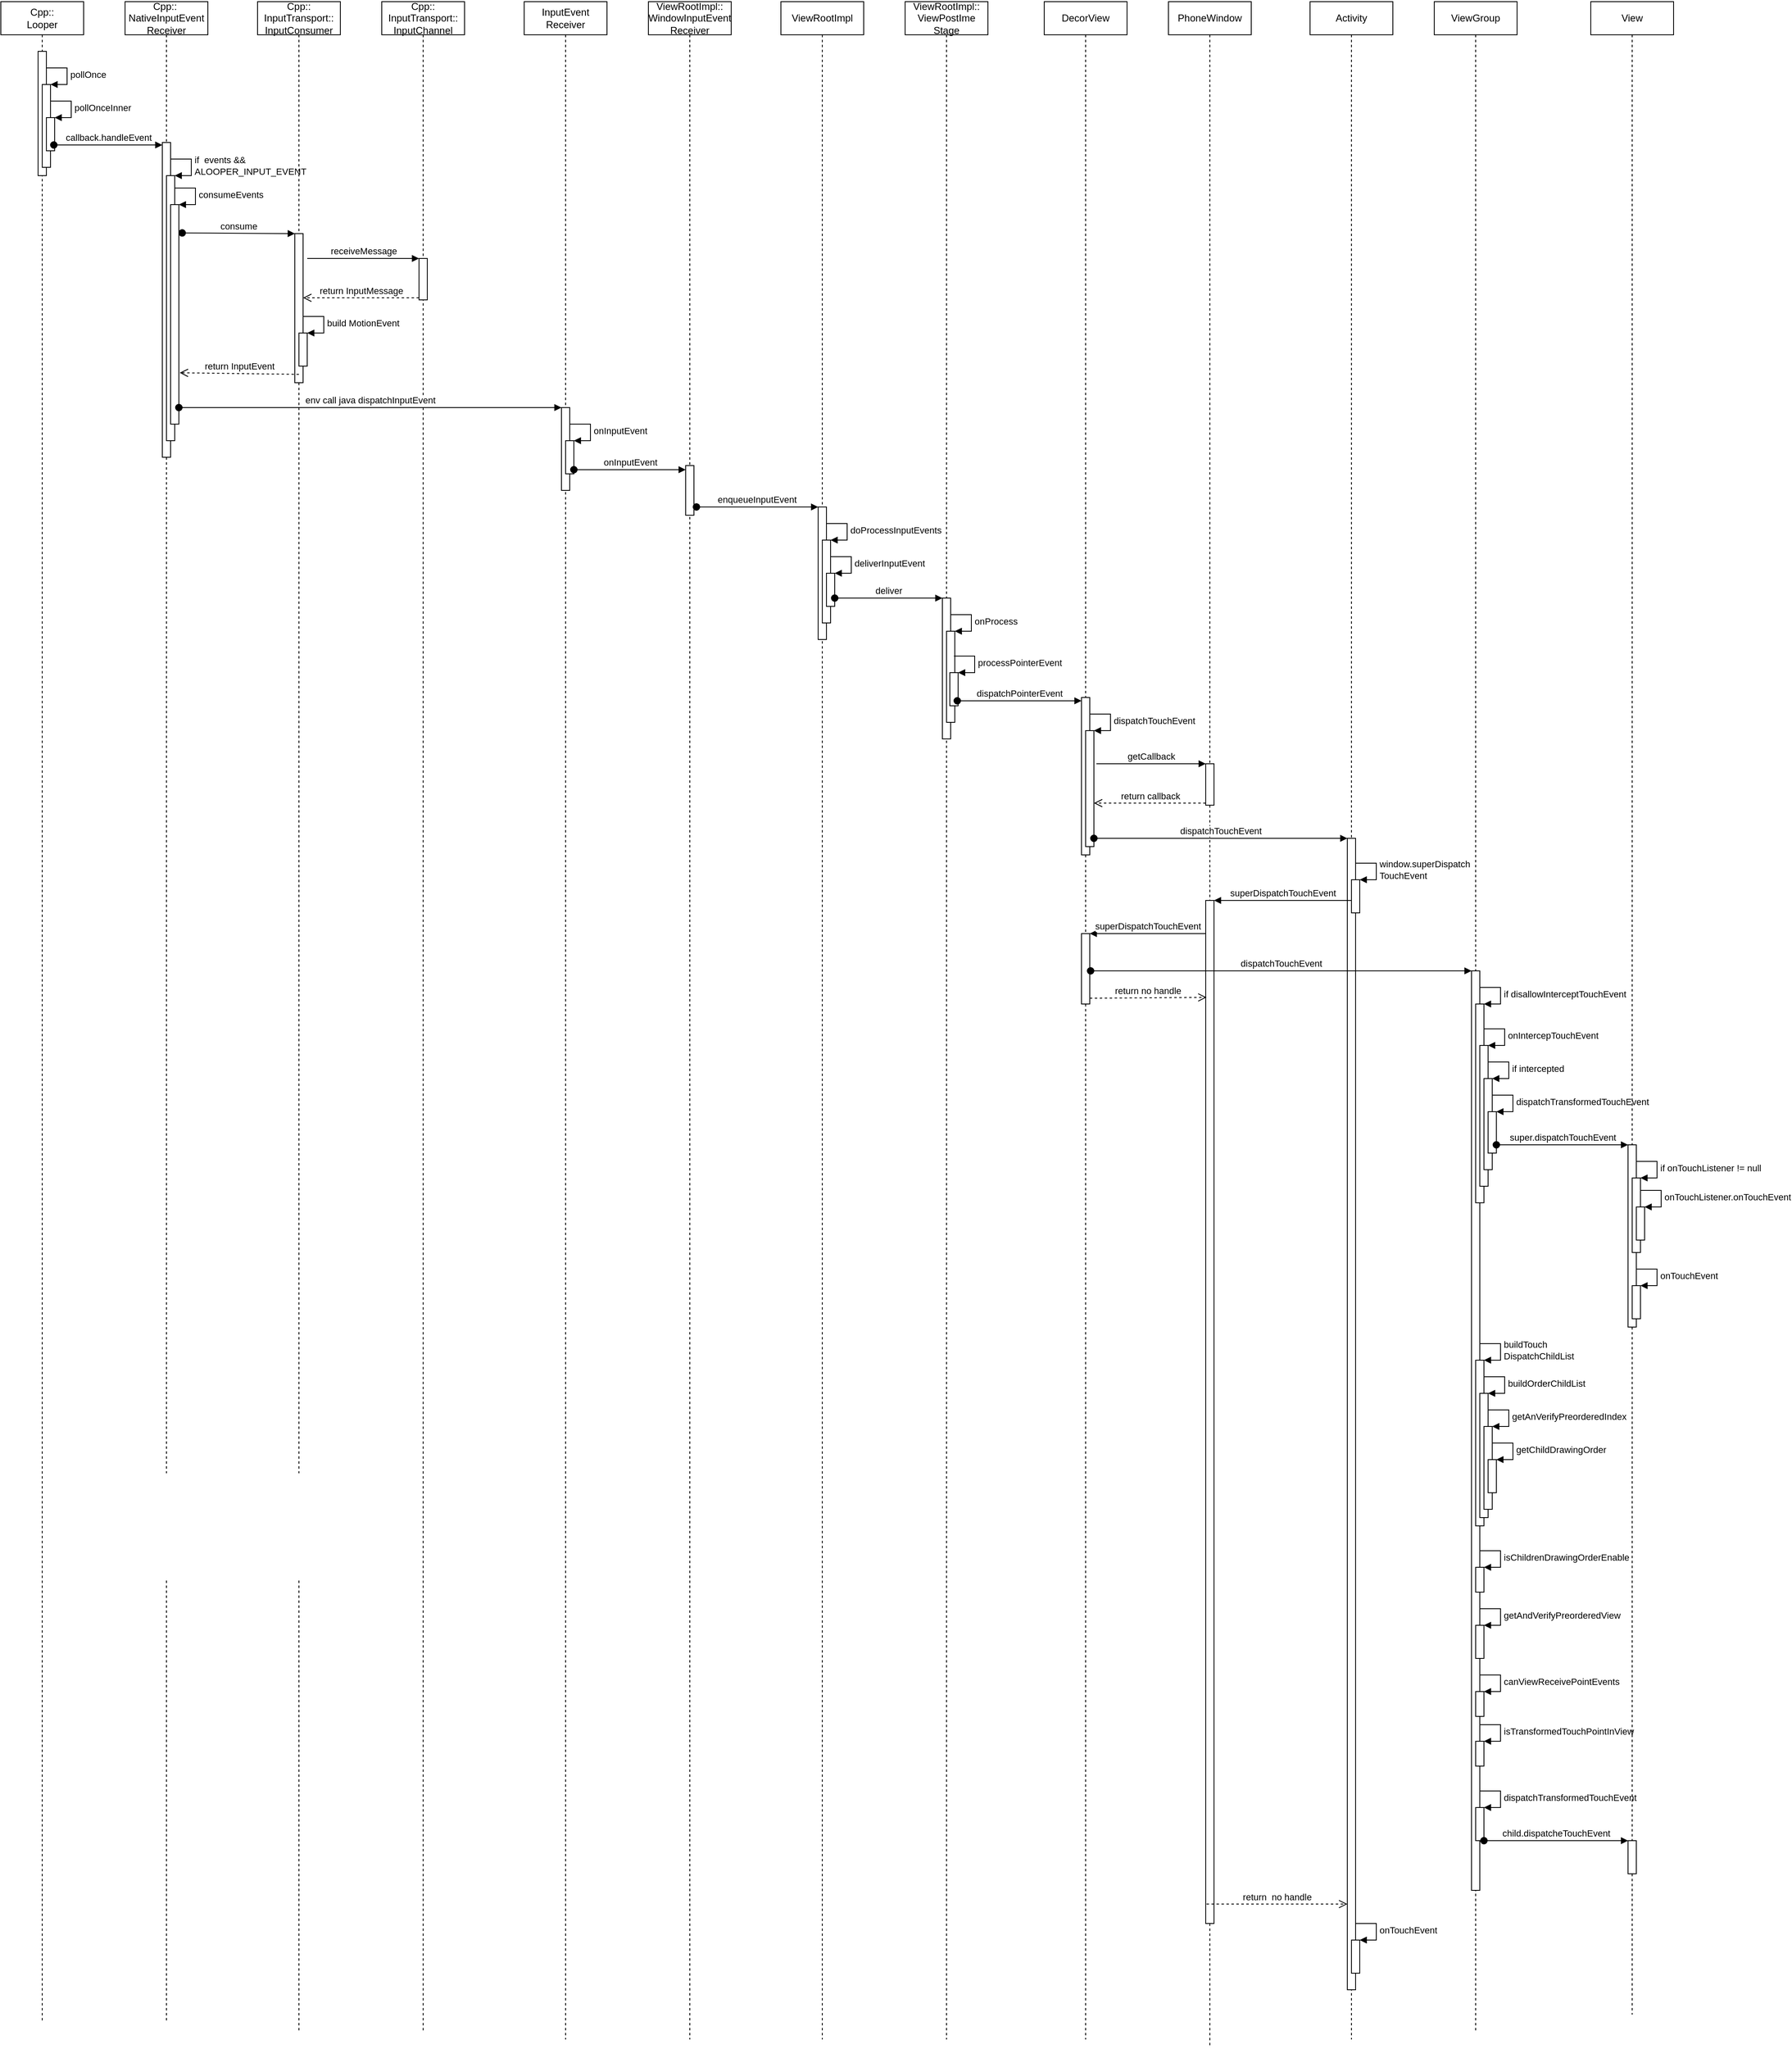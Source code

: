 <mxfile version="10.7.7" type="device"><diagram name="Page-1" id="13e1069c-82ec-6db2-03f1-153e76fe0fe0"><mxGraphModel dx="1074" dy="840" grid="1" gridSize="10" guides="1" tooltips="1" connect="1" arrows="1" fold="1" page="1" pageScale="1" pageWidth="1100" pageHeight="850" background="#ffffff" math="0" shadow="0"><root><mxCell id="0"/><mxCell id="1" parent="0"/><mxCell id="JKY8FGtd0-5CRLnnMCGf-1" value="Cpp:: &lt;br&gt;Looper" style="shape=umlLifeline;perimeter=lifelinePerimeter;whiteSpace=wrap;html=1;container=1;collapsible=0;recursiveResize=0;outlineConnect=0;" vertex="1" parent="1"><mxGeometry width="100" height="2440" as="geometry"/></mxCell><mxCell id="JKY8FGtd0-5CRLnnMCGf-17" value="" style="html=1;points=[];perimeter=orthogonalPerimeter;" vertex="1" parent="JKY8FGtd0-5CRLnnMCGf-1"><mxGeometry x="45" y="60" width="10" height="150" as="geometry"/></mxCell><mxCell id="JKY8FGtd0-5CRLnnMCGf-18" value="" style="html=1;points=[];perimeter=orthogonalPerimeter;" vertex="1" parent="JKY8FGtd0-5CRLnnMCGf-1"><mxGeometry x="50" y="100" width="10" height="100" as="geometry"/></mxCell><mxCell id="JKY8FGtd0-5CRLnnMCGf-19" value="pollOnce" style="edgeStyle=orthogonalEdgeStyle;html=1;align=left;spacingLeft=2;endArrow=block;rounded=0;entryX=1;entryY=0;" edge="1" target="JKY8FGtd0-5CRLnnMCGf-18" parent="JKY8FGtd0-5CRLnnMCGf-1"><mxGeometry relative="1" as="geometry"><mxPoint x="55" y="80" as="sourcePoint"/><Array as="points"><mxPoint x="80" y="80"/></Array></mxGeometry></mxCell><mxCell id="JKY8FGtd0-5CRLnnMCGf-20" value="" style="html=1;points=[];perimeter=orthogonalPerimeter;" vertex="1" parent="JKY8FGtd0-5CRLnnMCGf-1"><mxGeometry x="55" y="140" width="10" height="40" as="geometry"/></mxCell><mxCell id="JKY8FGtd0-5CRLnnMCGf-21" value="pollOnceInner" style="edgeStyle=orthogonalEdgeStyle;html=1;align=left;spacingLeft=2;endArrow=block;rounded=0;entryX=1;entryY=0;" edge="1" target="JKY8FGtd0-5CRLnnMCGf-20" parent="JKY8FGtd0-5CRLnnMCGf-1"><mxGeometry relative="1" as="geometry"><mxPoint x="60" y="120" as="sourcePoint"/><Array as="points"><mxPoint x="85" y="120"/></Array></mxGeometry></mxCell><mxCell id="JKY8FGtd0-5CRLnnMCGf-2" value="Cpp::&amp;nbsp;&lt;br&gt;NativeInputEvent&lt;br&gt;Receiver&lt;br&gt;" style="shape=umlLifeline;perimeter=lifelinePerimeter;whiteSpace=wrap;html=1;container=1;collapsible=0;recursiveResize=0;outlineConnect=0;" vertex="1" parent="1"><mxGeometry x="150" width="100" height="2440" as="geometry"/></mxCell><mxCell id="JKY8FGtd0-5CRLnnMCGf-22" value="" style="html=1;points=[];perimeter=orthogonalPerimeter;" vertex="1" parent="JKY8FGtd0-5CRLnnMCGf-2"><mxGeometry x="45" y="170" width="10" height="380" as="geometry"/></mxCell><mxCell id="JKY8FGtd0-5CRLnnMCGf-26" value="" style="html=1;points=[];perimeter=orthogonalPerimeter;" vertex="1" parent="JKY8FGtd0-5CRLnnMCGf-2"><mxGeometry x="50" y="210" width="10" height="320" as="geometry"/></mxCell><mxCell id="JKY8FGtd0-5CRLnnMCGf-27" value="if&amp;nbsp; events &amp;amp;&amp;amp; &lt;br&gt;ALOOPER_INPUT_EVENT" style="edgeStyle=orthogonalEdgeStyle;html=1;align=left;spacingLeft=2;endArrow=block;rounded=0;entryX=1;entryY=0;" edge="1" target="JKY8FGtd0-5CRLnnMCGf-26" parent="JKY8FGtd0-5CRLnnMCGf-2"><mxGeometry relative="1" as="geometry"><mxPoint x="55" y="190" as="sourcePoint"/><Array as="points"><mxPoint x="80" y="190"/></Array></mxGeometry></mxCell><mxCell id="JKY8FGtd0-5CRLnnMCGf-28" value="" style="html=1;points=[];perimeter=orthogonalPerimeter;" vertex="1" parent="JKY8FGtd0-5CRLnnMCGf-2"><mxGeometry x="55" y="245" width="10" height="265" as="geometry"/></mxCell><mxCell id="JKY8FGtd0-5CRLnnMCGf-29" value="consumeEvents" style="edgeStyle=orthogonalEdgeStyle;html=1;align=left;spacingLeft=2;endArrow=block;rounded=0;entryX=1;entryY=0;" edge="1" target="JKY8FGtd0-5CRLnnMCGf-28" parent="JKY8FGtd0-5CRLnnMCGf-2"><mxGeometry relative="1" as="geometry"><mxPoint x="60" y="225" as="sourcePoint"/><Array as="points"><mxPoint x="85" y="225"/></Array></mxGeometry></mxCell><mxCell id="JKY8FGtd0-5CRLnnMCGf-5" value="Cpp::&lt;br&gt;InputTransport::&lt;br&gt;InputConsumer&lt;br&gt;" style="shape=umlLifeline;perimeter=lifelinePerimeter;whiteSpace=wrap;html=1;container=1;collapsible=0;recursiveResize=0;outlineConnect=0;" vertex="1" parent="1"><mxGeometry x="310" width="100" height="2450" as="geometry"/></mxCell><mxCell id="JKY8FGtd0-5CRLnnMCGf-30" value="" style="html=1;points=[];perimeter=orthogonalPerimeter;" vertex="1" parent="JKY8FGtd0-5CRLnnMCGf-5"><mxGeometry x="45" y="280" width="10" height="180" as="geometry"/></mxCell><mxCell id="JKY8FGtd0-5CRLnnMCGf-36" value="" style="html=1;points=[];perimeter=orthogonalPerimeter;" vertex="1" parent="JKY8FGtd0-5CRLnnMCGf-5"><mxGeometry x="50" y="400" width="10" height="40" as="geometry"/></mxCell><mxCell id="JKY8FGtd0-5CRLnnMCGf-37" value="build MotionEvent" style="edgeStyle=orthogonalEdgeStyle;html=1;align=left;spacingLeft=2;endArrow=block;rounded=0;entryX=1;entryY=0;" edge="1" target="JKY8FGtd0-5CRLnnMCGf-36" parent="JKY8FGtd0-5CRLnnMCGf-5"><mxGeometry relative="1" as="geometry"><mxPoint x="55" y="380" as="sourcePoint"/><Array as="points"><mxPoint x="80" y="380"/></Array></mxGeometry></mxCell><mxCell id="JKY8FGtd0-5CRLnnMCGf-6" value="Cpp::&lt;br&gt;InputTransport::&lt;br&gt;InputChannel&lt;br&gt;" style="shape=umlLifeline;perimeter=lifelinePerimeter;whiteSpace=wrap;html=1;container=1;collapsible=0;recursiveResize=0;outlineConnect=0;" vertex="1" parent="1"><mxGeometry x="460" width="100" height="2450" as="geometry"/></mxCell><mxCell id="JKY8FGtd0-5CRLnnMCGf-32" value="" style="html=1;points=[];perimeter=orthogonalPerimeter;" vertex="1" parent="JKY8FGtd0-5CRLnnMCGf-6"><mxGeometry x="45" y="310" width="10" height="50" as="geometry"/></mxCell><mxCell id="JKY8FGtd0-5CRLnnMCGf-33" value="receiveMessage" style="html=1;verticalAlign=bottom;endArrow=block;entryX=0;entryY=0;" edge="1" target="JKY8FGtd0-5CRLnnMCGf-32" parent="JKY8FGtd0-5CRLnnMCGf-6"><mxGeometry relative="1" as="geometry"><mxPoint x="-90" y="310" as="sourcePoint"/></mxGeometry></mxCell><mxCell id="JKY8FGtd0-5CRLnnMCGf-8" value="InputEvent&lt;br&gt;Receiver" style="shape=umlLifeline;perimeter=lifelinePerimeter;whiteSpace=wrap;html=1;container=1;collapsible=0;recursiveResize=0;outlineConnect=0;" vertex="1" parent="1"><mxGeometry x="632" width="100" height="2460" as="geometry"/></mxCell><mxCell id="JKY8FGtd0-5CRLnnMCGf-39" value="" style="html=1;points=[];perimeter=orthogonalPerimeter;" vertex="1" parent="JKY8FGtd0-5CRLnnMCGf-8"><mxGeometry x="45" y="490" width="10" height="100" as="geometry"/></mxCell><mxCell id="JKY8FGtd0-5CRLnnMCGf-42" value="" style="html=1;points=[];perimeter=orthogonalPerimeter;" vertex="1" parent="JKY8FGtd0-5CRLnnMCGf-8"><mxGeometry x="50" y="530" width="10" height="40" as="geometry"/></mxCell><mxCell id="JKY8FGtd0-5CRLnnMCGf-43" value="onInputEvent" style="edgeStyle=orthogonalEdgeStyle;html=1;align=left;spacingLeft=2;endArrow=block;rounded=0;entryX=1;entryY=0;" edge="1" target="JKY8FGtd0-5CRLnnMCGf-42" parent="JKY8FGtd0-5CRLnnMCGf-8"><mxGeometry relative="1" as="geometry"><mxPoint x="55" y="510" as="sourcePoint"/><Array as="points"><mxPoint x="80" y="510"/></Array></mxGeometry></mxCell><mxCell id="JKY8FGtd0-5CRLnnMCGf-9" value="ViewRootImpl::&lt;br&gt;WindowInputEvent&lt;br&gt;Receiver&lt;br&gt;" style="shape=umlLifeline;perimeter=lifelinePerimeter;whiteSpace=wrap;html=1;container=1;collapsible=0;recursiveResize=0;outlineConnect=0;" vertex="1" parent="1"><mxGeometry x="782" width="100" height="2460" as="geometry"/></mxCell><mxCell id="JKY8FGtd0-5CRLnnMCGf-45" value="" style="html=1;points=[];perimeter=orthogonalPerimeter;" vertex="1" parent="JKY8FGtd0-5CRLnnMCGf-9"><mxGeometry x="45" y="560" width="10" height="60" as="geometry"/></mxCell><mxCell id="JKY8FGtd0-5CRLnnMCGf-11" value="ViewRootImpl" style="shape=umlLifeline;perimeter=lifelinePerimeter;whiteSpace=wrap;html=1;container=1;collapsible=0;recursiveResize=0;outlineConnect=0;" vertex="1" parent="1"><mxGeometry x="942" width="100" height="2460" as="geometry"/></mxCell><mxCell id="JKY8FGtd0-5CRLnnMCGf-47" value="" style="html=1;points=[];perimeter=orthogonalPerimeter;" vertex="1" parent="JKY8FGtd0-5CRLnnMCGf-11"><mxGeometry x="45" y="610" width="10" height="160" as="geometry"/></mxCell><mxCell id="JKY8FGtd0-5CRLnnMCGf-49" value="" style="html=1;points=[];perimeter=orthogonalPerimeter;" vertex="1" parent="JKY8FGtd0-5CRLnnMCGf-11"><mxGeometry x="50" y="650" width="10" height="100" as="geometry"/></mxCell><mxCell id="JKY8FGtd0-5CRLnnMCGf-50" value="doProcessInputEvents" style="edgeStyle=orthogonalEdgeStyle;html=1;align=left;spacingLeft=2;endArrow=block;rounded=0;entryX=1;entryY=0;" edge="1" target="JKY8FGtd0-5CRLnnMCGf-49" parent="JKY8FGtd0-5CRLnnMCGf-11"><mxGeometry relative="1" as="geometry"><mxPoint x="55" y="630" as="sourcePoint"/><Array as="points"><mxPoint x="80" y="630"/></Array></mxGeometry></mxCell><mxCell id="JKY8FGtd0-5CRLnnMCGf-51" value="" style="html=1;points=[];perimeter=orthogonalPerimeter;" vertex="1" parent="JKY8FGtd0-5CRLnnMCGf-11"><mxGeometry x="55" y="690" width="10" height="40" as="geometry"/></mxCell><mxCell id="JKY8FGtd0-5CRLnnMCGf-52" value="deliverInputEvent" style="edgeStyle=orthogonalEdgeStyle;html=1;align=left;spacingLeft=2;endArrow=block;rounded=0;entryX=1;entryY=0;" edge="1" target="JKY8FGtd0-5CRLnnMCGf-51" parent="JKY8FGtd0-5CRLnnMCGf-11"><mxGeometry relative="1" as="geometry"><mxPoint x="60" y="670" as="sourcePoint"/><Array as="points"><mxPoint x="85" y="670"/></Array></mxGeometry></mxCell><mxCell id="JKY8FGtd0-5CRLnnMCGf-12" value="ViewRootImpl::&lt;br&gt;ViewPostIme&lt;br&gt;Stage&lt;br&gt;" style="shape=umlLifeline;perimeter=lifelinePerimeter;whiteSpace=wrap;html=1;container=1;collapsible=0;recursiveResize=0;outlineConnect=0;" vertex="1" parent="1"><mxGeometry x="1092" width="100" height="2460" as="geometry"/></mxCell><mxCell id="JKY8FGtd0-5CRLnnMCGf-53" value="" style="html=1;points=[];perimeter=orthogonalPerimeter;" vertex="1" parent="JKY8FGtd0-5CRLnnMCGf-12"><mxGeometry x="45" y="720" width="10" height="170" as="geometry"/></mxCell><mxCell id="JKY8FGtd0-5CRLnnMCGf-55" value="" style="html=1;points=[];perimeter=orthogonalPerimeter;" vertex="1" parent="JKY8FGtd0-5CRLnnMCGf-12"><mxGeometry x="50" y="760" width="10" height="110" as="geometry"/></mxCell><mxCell id="JKY8FGtd0-5CRLnnMCGf-56" value="onProcess" style="edgeStyle=orthogonalEdgeStyle;html=1;align=left;spacingLeft=2;endArrow=block;rounded=0;entryX=1;entryY=0;" edge="1" target="JKY8FGtd0-5CRLnnMCGf-55" parent="JKY8FGtd0-5CRLnnMCGf-12"><mxGeometry relative="1" as="geometry"><mxPoint x="55" y="740" as="sourcePoint"/><Array as="points"><mxPoint x="80" y="740"/></Array></mxGeometry></mxCell><mxCell id="JKY8FGtd0-5CRLnnMCGf-57" value="" style="html=1;points=[];perimeter=orthogonalPerimeter;" vertex="1" parent="JKY8FGtd0-5CRLnnMCGf-12"><mxGeometry x="54" y="810" width="10" height="40" as="geometry"/></mxCell><mxCell id="JKY8FGtd0-5CRLnnMCGf-58" value="processPointerEvent" style="edgeStyle=orthogonalEdgeStyle;html=1;align=left;spacingLeft=2;endArrow=block;rounded=0;entryX=1;entryY=0;" edge="1" target="JKY8FGtd0-5CRLnnMCGf-57" parent="JKY8FGtd0-5CRLnnMCGf-12"><mxGeometry relative="1" as="geometry"><mxPoint x="59" y="790" as="sourcePoint"/><Array as="points"><mxPoint x="84" y="790"/></Array></mxGeometry></mxCell><mxCell id="JKY8FGtd0-5CRLnnMCGf-13" value="DecorView" style="shape=umlLifeline;perimeter=lifelinePerimeter;whiteSpace=wrap;html=1;container=1;collapsible=0;recursiveResize=0;outlineConnect=0;" vertex="1" parent="1"><mxGeometry x="1260" width="100" height="2460" as="geometry"/></mxCell><mxCell id="JKY8FGtd0-5CRLnnMCGf-59" value="" style="html=1;points=[];perimeter=orthogonalPerimeter;" vertex="1" parent="JKY8FGtd0-5CRLnnMCGf-13"><mxGeometry x="45" y="840" width="10" height="190" as="geometry"/></mxCell><mxCell id="JKY8FGtd0-5CRLnnMCGf-61" value="" style="html=1;points=[];perimeter=orthogonalPerimeter;" vertex="1" parent="JKY8FGtd0-5CRLnnMCGf-13"><mxGeometry x="50" y="880" width="10" height="140" as="geometry"/></mxCell><mxCell id="JKY8FGtd0-5CRLnnMCGf-62" value="dispatchTouchEvent" style="edgeStyle=orthogonalEdgeStyle;html=1;align=left;spacingLeft=2;endArrow=block;rounded=0;entryX=1;entryY=0;" edge="1" target="JKY8FGtd0-5CRLnnMCGf-61" parent="JKY8FGtd0-5CRLnnMCGf-13"><mxGeometry relative="1" as="geometry"><mxPoint x="55" y="860" as="sourcePoint"/><Array as="points"><mxPoint x="80" y="860"/></Array></mxGeometry></mxCell><mxCell id="JKY8FGtd0-5CRLnnMCGf-71" value="" style="html=1;points=[];perimeter=orthogonalPerimeter;" vertex="1" parent="JKY8FGtd0-5CRLnnMCGf-13"><mxGeometry x="45" y="1125" width="10" height="85" as="geometry"/></mxCell><mxCell id="JKY8FGtd0-5CRLnnMCGf-14" value="PhoneWindow" style="shape=umlLifeline;perimeter=lifelinePerimeter;whiteSpace=wrap;html=1;container=1;collapsible=0;recursiveResize=0;outlineConnect=0;" vertex="1" parent="1"><mxGeometry x="1410" width="100" height="2470" as="geometry"/></mxCell><mxCell id="JKY8FGtd0-5CRLnnMCGf-63" value="" style="html=1;points=[];perimeter=orthogonalPerimeter;" vertex="1" parent="JKY8FGtd0-5CRLnnMCGf-14"><mxGeometry x="45" y="920" width="10" height="50" as="geometry"/></mxCell><mxCell id="JKY8FGtd0-5CRLnnMCGf-68" value="" style="html=1;points=[];perimeter=orthogonalPerimeter;" vertex="1" parent="JKY8FGtd0-5CRLnnMCGf-14"><mxGeometry x="45" y="1085" width="10" height="1235" as="geometry"/></mxCell><mxCell id="JKY8FGtd0-5CRLnnMCGf-15" value="Activity" style="shape=umlLifeline;perimeter=lifelinePerimeter;whiteSpace=wrap;html=1;container=1;collapsible=0;recursiveResize=0;outlineConnect=0;" vertex="1" parent="1"><mxGeometry x="1581" width="100" height="2460" as="geometry"/></mxCell><mxCell id="JKY8FGtd0-5CRLnnMCGf-66" value="" style="html=1;points=[];perimeter=orthogonalPerimeter;" vertex="1" parent="JKY8FGtd0-5CRLnnMCGf-15"><mxGeometry x="45" y="1010" width="10" height="1390" as="geometry"/></mxCell><mxCell id="JKY8FGtd0-5CRLnnMCGf-77" value="" style="html=1;points=[];perimeter=orthogonalPerimeter;" vertex="1" parent="JKY8FGtd0-5CRLnnMCGf-15"><mxGeometry x="50" y="1060" width="10" height="40" as="geometry"/></mxCell><mxCell id="JKY8FGtd0-5CRLnnMCGf-78" value="window.superDispatch&lt;br&gt;TouchEvent&lt;br&gt;" style="edgeStyle=orthogonalEdgeStyle;html=1;align=left;spacingLeft=2;endArrow=block;rounded=0;entryX=1;entryY=0;" edge="1" target="JKY8FGtd0-5CRLnnMCGf-77" parent="JKY8FGtd0-5CRLnnMCGf-15"><mxGeometry relative="1" as="geometry"><mxPoint x="55" y="1040" as="sourcePoint"/><Array as="points"><mxPoint x="80" y="1040"/></Array></mxGeometry></mxCell><mxCell id="JKY8FGtd0-5CRLnnMCGf-124" value="" style="html=1;points=[];perimeter=orthogonalPerimeter;" vertex="1" parent="JKY8FGtd0-5CRLnnMCGf-15"><mxGeometry x="50" y="2340" width="10" height="40" as="geometry"/></mxCell><mxCell id="JKY8FGtd0-5CRLnnMCGf-125" value="onTouchEvent" style="edgeStyle=orthogonalEdgeStyle;html=1;align=left;spacingLeft=2;endArrow=block;rounded=0;entryX=1;entryY=0;" edge="1" target="JKY8FGtd0-5CRLnnMCGf-124" parent="JKY8FGtd0-5CRLnnMCGf-15"><mxGeometry relative="1" as="geometry"><mxPoint x="55" y="2320" as="sourcePoint"/><Array as="points"><mxPoint x="80" y="2320"/></Array></mxGeometry></mxCell><mxCell id="JKY8FGtd0-5CRLnnMCGf-16" value="ViewGroup" style="shape=umlLifeline;perimeter=lifelinePerimeter;whiteSpace=wrap;html=1;container=1;collapsible=0;recursiveResize=0;outlineConnect=0;" vertex="1" parent="1"><mxGeometry x="1731" width="100" height="2450" as="geometry"/></mxCell><mxCell id="JKY8FGtd0-5CRLnnMCGf-75" value="" style="html=1;points=[];perimeter=orthogonalPerimeter;" vertex="1" parent="JKY8FGtd0-5CRLnnMCGf-16"><mxGeometry x="45" y="1170" width="10" height="1110" as="geometry"/></mxCell><mxCell id="JKY8FGtd0-5CRLnnMCGf-82" value="" style="html=1;points=[];perimeter=orthogonalPerimeter;" vertex="1" parent="JKY8FGtd0-5CRLnnMCGf-16"><mxGeometry x="50" y="1210" width="10" height="240" as="geometry"/></mxCell><mxCell id="JKY8FGtd0-5CRLnnMCGf-83" value="if disallowInterceptTouchEvent" style="edgeStyle=orthogonalEdgeStyle;html=1;align=left;spacingLeft=2;endArrow=block;rounded=0;entryX=1;entryY=0;" edge="1" target="JKY8FGtd0-5CRLnnMCGf-82" parent="JKY8FGtd0-5CRLnnMCGf-16"><mxGeometry relative="1" as="geometry"><mxPoint x="55" y="1190" as="sourcePoint"/><Array as="points"><mxPoint x="80" y="1190"/></Array></mxGeometry></mxCell><mxCell id="JKY8FGtd0-5CRLnnMCGf-86" value="" style="html=1;points=[];perimeter=orthogonalPerimeter;" vertex="1" parent="JKY8FGtd0-5CRLnnMCGf-16"><mxGeometry x="55" y="1260" width="10" height="170" as="geometry"/></mxCell><mxCell id="JKY8FGtd0-5CRLnnMCGf-87" value="onIntercepTouchEvent" style="edgeStyle=orthogonalEdgeStyle;html=1;align=left;spacingLeft=2;endArrow=block;rounded=0;entryX=1;entryY=0;" edge="1" target="JKY8FGtd0-5CRLnnMCGf-86" parent="JKY8FGtd0-5CRLnnMCGf-16"><mxGeometry relative="1" as="geometry"><mxPoint x="60" y="1240" as="sourcePoint"/><Array as="points"><mxPoint x="85" y="1240"/></Array></mxGeometry></mxCell><mxCell id="JKY8FGtd0-5CRLnnMCGf-88" value="" style="html=1;points=[];perimeter=orthogonalPerimeter;" vertex="1" parent="JKY8FGtd0-5CRLnnMCGf-16"><mxGeometry x="60" y="1300" width="10" height="110" as="geometry"/></mxCell><mxCell id="JKY8FGtd0-5CRLnnMCGf-89" value="if intercepted" style="edgeStyle=orthogonalEdgeStyle;html=1;align=left;spacingLeft=2;endArrow=block;rounded=0;entryX=1;entryY=0;" edge="1" target="JKY8FGtd0-5CRLnnMCGf-88" parent="JKY8FGtd0-5CRLnnMCGf-16"><mxGeometry relative="1" as="geometry"><mxPoint x="65" y="1280" as="sourcePoint"/><Array as="points"><mxPoint x="90" y="1280"/></Array></mxGeometry></mxCell><mxCell id="JKY8FGtd0-5CRLnnMCGf-90" value="" style="html=1;points=[];perimeter=orthogonalPerimeter;" vertex="1" parent="JKY8FGtd0-5CRLnnMCGf-16"><mxGeometry x="65" y="1340" width="10" height="50" as="geometry"/></mxCell><mxCell id="JKY8FGtd0-5CRLnnMCGf-91" value="dispatchTransformedTouchEvent" style="edgeStyle=orthogonalEdgeStyle;html=1;align=left;spacingLeft=2;endArrow=block;rounded=0;entryX=1;entryY=0;" edge="1" target="JKY8FGtd0-5CRLnnMCGf-90" parent="JKY8FGtd0-5CRLnnMCGf-16"><mxGeometry relative="1" as="geometry"><mxPoint x="70" y="1320" as="sourcePoint"/><Array as="points"><mxPoint x="95" y="1320"/></Array></mxGeometry></mxCell><mxCell id="JKY8FGtd0-5CRLnnMCGf-103" value="" style="html=1;points=[];perimeter=orthogonalPerimeter;" vertex="1" parent="JKY8FGtd0-5CRLnnMCGf-16"><mxGeometry x="50" y="1640" width="10" height="200" as="geometry"/></mxCell><mxCell id="JKY8FGtd0-5CRLnnMCGf-104" value="buildTouch&lt;br&gt;DispatchChildList" style="edgeStyle=orthogonalEdgeStyle;html=1;align=left;spacingLeft=2;endArrow=block;rounded=0;entryX=1;entryY=0;" edge="1" target="JKY8FGtd0-5CRLnnMCGf-103" parent="JKY8FGtd0-5CRLnnMCGf-16"><mxGeometry relative="1" as="geometry"><mxPoint x="55" y="1620" as="sourcePoint"/><Array as="points"><mxPoint x="80" y="1620"/></Array></mxGeometry></mxCell><mxCell id="JKY8FGtd0-5CRLnnMCGf-105" value="" style="html=1;points=[];perimeter=orthogonalPerimeter;" vertex="1" parent="JKY8FGtd0-5CRLnnMCGf-16"><mxGeometry x="55" y="1680" width="10" height="150" as="geometry"/></mxCell><mxCell id="JKY8FGtd0-5CRLnnMCGf-106" value="buildOrderChildList" style="edgeStyle=orthogonalEdgeStyle;html=1;align=left;spacingLeft=2;endArrow=block;rounded=0;entryX=1;entryY=0;" edge="1" target="JKY8FGtd0-5CRLnnMCGf-105" parent="JKY8FGtd0-5CRLnnMCGf-16"><mxGeometry relative="1" as="geometry"><mxPoint x="60" y="1660" as="sourcePoint"/><Array as="points"><mxPoint x="85" y="1660"/></Array></mxGeometry></mxCell><mxCell id="JKY8FGtd0-5CRLnnMCGf-107" value="" style="html=1;points=[];perimeter=orthogonalPerimeter;" vertex="1" parent="JKY8FGtd0-5CRLnnMCGf-16"><mxGeometry x="60" y="1720" width="10" height="100" as="geometry"/></mxCell><mxCell id="JKY8FGtd0-5CRLnnMCGf-108" value="getAnVerifyPreorderedIndex" style="edgeStyle=orthogonalEdgeStyle;html=1;align=left;spacingLeft=2;endArrow=block;rounded=0;entryX=1;entryY=0;" edge="1" target="JKY8FGtd0-5CRLnnMCGf-107" parent="JKY8FGtd0-5CRLnnMCGf-16"><mxGeometry relative="1" as="geometry"><mxPoint x="65" y="1700" as="sourcePoint"/><Array as="points"><mxPoint x="90" y="1700"/></Array></mxGeometry></mxCell><mxCell id="JKY8FGtd0-5CRLnnMCGf-109" value="" style="html=1;points=[];perimeter=orthogonalPerimeter;" vertex="1" parent="JKY8FGtd0-5CRLnnMCGf-16"><mxGeometry x="65" y="1760" width="10" height="40" as="geometry"/></mxCell><mxCell id="JKY8FGtd0-5CRLnnMCGf-110" value="getChildDrawingOrder" style="edgeStyle=orthogonalEdgeStyle;html=1;align=left;spacingLeft=2;endArrow=block;rounded=0;entryX=1;entryY=0;" edge="1" target="JKY8FGtd0-5CRLnnMCGf-109" parent="JKY8FGtd0-5CRLnnMCGf-16"><mxGeometry relative="1" as="geometry"><mxPoint x="70" y="1740" as="sourcePoint"/><Array as="points"><mxPoint x="95" y="1740"/></Array></mxGeometry></mxCell><mxCell id="JKY8FGtd0-5CRLnnMCGf-111" value="" style="html=1;points=[];perimeter=orthogonalPerimeter;" vertex="1" parent="JKY8FGtd0-5CRLnnMCGf-16"><mxGeometry x="50" y="1890" width="10" height="30" as="geometry"/></mxCell><mxCell id="JKY8FGtd0-5CRLnnMCGf-112" value="isChildrenDrawingOrderEnable" style="edgeStyle=orthogonalEdgeStyle;html=1;align=left;spacingLeft=2;endArrow=block;rounded=0;entryX=1;entryY=0;" edge="1" target="JKY8FGtd0-5CRLnnMCGf-111" parent="JKY8FGtd0-5CRLnnMCGf-16"><mxGeometry relative="1" as="geometry"><mxPoint x="55" y="1870" as="sourcePoint"/><Array as="points"><mxPoint x="80" y="1870"/></Array></mxGeometry></mxCell><mxCell id="JKY8FGtd0-5CRLnnMCGf-113" value="" style="html=1;points=[];perimeter=orthogonalPerimeter;" vertex="1" parent="JKY8FGtd0-5CRLnnMCGf-16"><mxGeometry x="50" y="1960" width="10" height="40" as="geometry"/></mxCell><mxCell id="JKY8FGtd0-5CRLnnMCGf-114" value="getAndVerifyPreorderedView" style="edgeStyle=orthogonalEdgeStyle;html=1;align=left;spacingLeft=2;endArrow=block;rounded=0;entryX=1;entryY=0;" edge="1" target="JKY8FGtd0-5CRLnnMCGf-113" parent="JKY8FGtd0-5CRLnnMCGf-16"><mxGeometry relative="1" as="geometry"><mxPoint x="55" y="1940" as="sourcePoint"/><Array as="points"><mxPoint x="80" y="1940"/></Array></mxGeometry></mxCell><mxCell id="JKY8FGtd0-5CRLnnMCGf-115" value="" style="html=1;points=[];perimeter=orthogonalPerimeter;" vertex="1" parent="JKY8FGtd0-5CRLnnMCGf-16"><mxGeometry x="50" y="2040" width="10" height="30" as="geometry"/></mxCell><mxCell id="JKY8FGtd0-5CRLnnMCGf-116" value="canViewReceivePointEvents" style="edgeStyle=orthogonalEdgeStyle;html=1;align=left;spacingLeft=2;endArrow=block;rounded=0;entryX=1;entryY=0;" edge="1" target="JKY8FGtd0-5CRLnnMCGf-115" parent="JKY8FGtd0-5CRLnnMCGf-16"><mxGeometry relative="1" as="geometry"><mxPoint x="55" y="2020" as="sourcePoint"/><Array as="points"><mxPoint x="80" y="2020"/></Array></mxGeometry></mxCell><mxCell id="JKY8FGtd0-5CRLnnMCGf-117" value="" style="html=1;points=[];perimeter=orthogonalPerimeter;" vertex="1" parent="JKY8FGtd0-5CRLnnMCGf-16"><mxGeometry x="50" y="2100" width="10" height="30" as="geometry"/></mxCell><mxCell id="JKY8FGtd0-5CRLnnMCGf-118" value="isTransformedTouchPointInView" style="edgeStyle=orthogonalEdgeStyle;html=1;align=left;spacingLeft=2;endArrow=block;rounded=0;entryX=1;entryY=0;" edge="1" target="JKY8FGtd0-5CRLnnMCGf-117" parent="JKY8FGtd0-5CRLnnMCGf-16"><mxGeometry relative="1" as="geometry"><mxPoint x="55" y="2080" as="sourcePoint"/><Array as="points"><mxPoint x="80" y="2080"/></Array></mxGeometry></mxCell><mxCell id="JKY8FGtd0-5CRLnnMCGf-119" value="" style="html=1;points=[];perimeter=orthogonalPerimeter;" vertex="1" parent="JKY8FGtd0-5CRLnnMCGf-16"><mxGeometry x="50" y="2180" width="10" height="40" as="geometry"/></mxCell><mxCell id="JKY8FGtd0-5CRLnnMCGf-120" value="dispatchTransformedTouchEvent" style="edgeStyle=orthogonalEdgeStyle;html=1;align=left;spacingLeft=2;endArrow=block;rounded=0;entryX=1;entryY=0;" edge="1" target="JKY8FGtd0-5CRLnnMCGf-119" parent="JKY8FGtd0-5CRLnnMCGf-16"><mxGeometry relative="1" as="geometry"><mxPoint x="55" y="2160" as="sourcePoint"/><Array as="points"><mxPoint x="80" y="2160"/></Array></mxGeometry></mxCell><mxCell id="JKY8FGtd0-5CRLnnMCGf-23" value="callback.handleEvent" style="html=1;verticalAlign=bottom;startArrow=oval;endArrow=block;startSize=8;exitX=0.9;exitY=0.825;exitDx=0;exitDy=0;exitPerimeter=0;" edge="1" target="JKY8FGtd0-5CRLnnMCGf-22" parent="1" source="JKY8FGtd0-5CRLnnMCGf-20"><mxGeometry relative="1" as="geometry"><mxPoint x="135" y="170" as="sourcePoint"/></mxGeometry></mxCell><mxCell id="JKY8FGtd0-5CRLnnMCGf-31" value="consume" style="html=1;verticalAlign=bottom;startArrow=oval;endArrow=block;startSize=8;exitX=1.4;exitY=0.129;exitDx=0;exitDy=0;exitPerimeter=0;" edge="1" target="JKY8FGtd0-5CRLnnMCGf-30" parent="1" source="JKY8FGtd0-5CRLnnMCGf-28"><mxGeometry relative="1" as="geometry"><mxPoint x="295" y="280" as="sourcePoint"/></mxGeometry></mxCell><mxCell id="JKY8FGtd0-5CRLnnMCGf-34" value="return InputMessage" style="html=1;verticalAlign=bottom;endArrow=open;dashed=1;endSize=8;exitX=0;exitY=0.95;" edge="1" source="JKY8FGtd0-5CRLnnMCGf-32" parent="1" target="JKY8FGtd0-5CRLnnMCGf-30"><mxGeometry relative="1" as="geometry"><mxPoint x="435" y="366" as="targetPoint"/></mxGeometry></mxCell><mxCell id="JKY8FGtd0-5CRLnnMCGf-38" value="return InputEvent" style="html=1;verticalAlign=bottom;endArrow=open;dashed=1;endSize=8;exitX=0.5;exitY=0.944;exitDx=0;exitDy=0;exitPerimeter=0;entryX=1.1;entryY=0.766;entryDx=0;entryDy=0;entryPerimeter=0;" edge="1" parent="1" source="JKY8FGtd0-5CRLnnMCGf-30" target="JKY8FGtd0-5CRLnnMCGf-28"><mxGeometry relative="1" as="geometry"><mxPoint x="350" y="450" as="sourcePoint"/><mxPoint x="270" y="450" as="targetPoint"/></mxGeometry></mxCell><mxCell id="JKY8FGtd0-5CRLnnMCGf-40" value="env call java dispatchInputEvent" style="html=1;verticalAlign=bottom;startArrow=oval;endArrow=block;startSize=8;" edge="1" target="JKY8FGtd0-5CRLnnMCGf-39" parent="1" source="JKY8FGtd0-5CRLnnMCGf-28"><mxGeometry relative="1" as="geometry"><mxPoint x="617" y="490" as="sourcePoint"/></mxGeometry></mxCell><mxCell id="JKY8FGtd0-5CRLnnMCGf-46" value="onInputEvent" style="html=1;verticalAlign=bottom;startArrow=oval;endArrow=block;startSize=8;exitX=1;exitY=0.875;exitDx=0;exitDy=0;exitPerimeter=0;" edge="1" target="JKY8FGtd0-5CRLnnMCGf-45" parent="1" source="JKY8FGtd0-5CRLnnMCGf-42"><mxGeometry relative="1" as="geometry"><mxPoint x="767" y="560" as="sourcePoint"/></mxGeometry></mxCell><mxCell id="JKY8FGtd0-5CRLnnMCGf-48" value="enqueueInputEvent" style="html=1;verticalAlign=bottom;startArrow=oval;endArrow=block;startSize=8;exitX=1.3;exitY=0.833;exitDx=0;exitDy=0;exitPerimeter=0;" edge="1" target="JKY8FGtd0-5CRLnnMCGf-47" parent="1" source="JKY8FGtd0-5CRLnnMCGf-45"><mxGeometry relative="1" as="geometry"><mxPoint x="927" y="610" as="sourcePoint"/></mxGeometry></mxCell><mxCell id="JKY8FGtd0-5CRLnnMCGf-54" value="deliver" style="html=1;verticalAlign=bottom;startArrow=oval;endArrow=block;startSize=8;" edge="1" target="JKY8FGtd0-5CRLnnMCGf-53" parent="1" source="JKY8FGtd0-5CRLnnMCGf-51"><mxGeometry relative="1" as="geometry"><mxPoint x="1077" y="720" as="sourcePoint"/></mxGeometry></mxCell><mxCell id="JKY8FGtd0-5CRLnnMCGf-60" value="dispatchPointerEvent" style="html=1;verticalAlign=bottom;startArrow=oval;endArrow=block;startSize=8;exitX=0.9;exitY=0.85;exitDx=0;exitDy=0;exitPerimeter=0;" edge="1" target="JKY8FGtd0-5CRLnnMCGf-59" parent="1" source="JKY8FGtd0-5CRLnnMCGf-57"><mxGeometry relative="1" as="geometry"><mxPoint x="1245" y="840" as="sourcePoint"/></mxGeometry></mxCell><mxCell id="JKY8FGtd0-5CRLnnMCGf-64" value="getCallback" style="html=1;verticalAlign=bottom;endArrow=block;entryX=0;entryY=0;" edge="1" target="JKY8FGtd0-5CRLnnMCGf-63" parent="1"><mxGeometry relative="1" as="geometry"><mxPoint x="1323" y="920" as="sourcePoint"/></mxGeometry></mxCell><mxCell id="JKY8FGtd0-5CRLnnMCGf-65" value="return callback" style="html=1;verticalAlign=bottom;endArrow=open;dashed=1;endSize=8;exitX=0;exitY=0.95;" edge="1" source="JKY8FGtd0-5CRLnnMCGf-63" parent="1" target="JKY8FGtd0-5CRLnnMCGf-61"><mxGeometry relative="1" as="geometry"><mxPoint x="1385" y="986" as="targetPoint"/></mxGeometry></mxCell><mxCell id="JKY8FGtd0-5CRLnnMCGf-67" value="dispatchTouchEvent" style="html=1;verticalAlign=bottom;startArrow=oval;endArrow=block;startSize=8;" edge="1" target="JKY8FGtd0-5CRLnnMCGf-66" parent="1" source="JKY8FGtd0-5CRLnnMCGf-61"><mxGeometry relative="1" as="geometry"><mxPoint x="1566" y="1010" as="sourcePoint"/></mxGeometry></mxCell><mxCell id="JKY8FGtd0-5CRLnnMCGf-69" value="superDispatchTouchEvent" style="html=1;verticalAlign=bottom;endArrow=block;entryX=1;entryY=0;" edge="1" target="JKY8FGtd0-5CRLnnMCGf-68" parent="1" source="JKY8FGtd0-5CRLnnMCGf-77"><mxGeometry relative="1" as="geometry"><mxPoint x="1626" y="1085" as="sourcePoint"/></mxGeometry></mxCell><mxCell id="JKY8FGtd0-5CRLnnMCGf-72" value="superDispatchTouchEvent" style="html=1;verticalAlign=bottom;endArrow=block;entryX=1;entryY=0;" edge="1" target="JKY8FGtd0-5CRLnnMCGf-71" parent="1" source="JKY8FGtd0-5CRLnnMCGf-68"><mxGeometry relative="1" as="geometry"><mxPoint x="1375" y="1125" as="sourcePoint"/></mxGeometry></mxCell><mxCell id="JKY8FGtd0-5CRLnnMCGf-76" value="dispatchTouchEvent" style="html=1;verticalAlign=bottom;startArrow=oval;endArrow=block;startSize=8;" edge="1" target="JKY8FGtd0-5CRLnnMCGf-75" parent="1"><mxGeometry relative="1" as="geometry"><mxPoint x="1316" y="1170" as="sourcePoint"/></mxGeometry></mxCell><mxCell id="JKY8FGtd0-5CRLnnMCGf-81" value="return no handle" style="html=1;verticalAlign=bottom;endArrow=open;dashed=1;endSize=8;exitX=1;exitY=0.918;exitDx=0;exitDy=0;exitPerimeter=0;" edge="1" parent="1" source="JKY8FGtd0-5CRLnnMCGf-71"><mxGeometry relative="1" as="geometry"><mxPoint x="1390" y="1190" as="sourcePoint"/><mxPoint x="1456" y="1202" as="targetPoint"/></mxGeometry></mxCell><mxCell id="JKY8FGtd0-5CRLnnMCGf-94" value="View" style="shape=umlLifeline;perimeter=lifelinePerimeter;whiteSpace=wrap;html=1;container=1;collapsible=0;recursiveResize=0;outlineConnect=0;" vertex="1" parent="1"><mxGeometry x="1920" width="100" height="2430" as="geometry"/></mxCell><mxCell id="JKY8FGtd0-5CRLnnMCGf-95" value="" style="html=1;points=[];perimeter=orthogonalPerimeter;" vertex="1" parent="JKY8FGtd0-5CRLnnMCGf-94"><mxGeometry x="45" y="1380" width="10" height="220" as="geometry"/></mxCell><mxCell id="JKY8FGtd0-5CRLnnMCGf-97" value="" style="html=1;points=[];perimeter=orthogonalPerimeter;" vertex="1" parent="JKY8FGtd0-5CRLnnMCGf-94"><mxGeometry x="50" y="1420" width="10" height="90" as="geometry"/></mxCell><mxCell id="JKY8FGtd0-5CRLnnMCGf-98" value="if onTouchListener != null" style="edgeStyle=orthogonalEdgeStyle;html=1;align=left;spacingLeft=2;endArrow=block;rounded=0;entryX=1;entryY=0;" edge="1" target="JKY8FGtd0-5CRLnnMCGf-97" parent="JKY8FGtd0-5CRLnnMCGf-94"><mxGeometry relative="1" as="geometry"><mxPoint x="55" y="1400" as="sourcePoint"/><Array as="points"><mxPoint x="80" y="1400"/></Array></mxGeometry></mxCell><mxCell id="JKY8FGtd0-5CRLnnMCGf-99" value="" style="html=1;points=[];perimeter=orthogonalPerimeter;" vertex="1" parent="JKY8FGtd0-5CRLnnMCGf-94"><mxGeometry x="55" y="1455" width="10" height="40" as="geometry"/></mxCell><mxCell id="JKY8FGtd0-5CRLnnMCGf-100" value="onTouchListener.onTouchEvent" style="edgeStyle=orthogonalEdgeStyle;html=1;align=left;spacingLeft=2;endArrow=block;rounded=0;entryX=1;entryY=0;" edge="1" target="JKY8FGtd0-5CRLnnMCGf-99" parent="JKY8FGtd0-5CRLnnMCGf-94"><mxGeometry relative="1" as="geometry"><mxPoint x="60" y="1435" as="sourcePoint"/><Array as="points"><mxPoint x="85" y="1435"/></Array></mxGeometry></mxCell><mxCell id="JKY8FGtd0-5CRLnnMCGf-101" value="" style="html=1;points=[];perimeter=orthogonalPerimeter;" vertex="1" parent="JKY8FGtd0-5CRLnnMCGf-94"><mxGeometry x="50" y="1550" width="10" height="40" as="geometry"/></mxCell><mxCell id="JKY8FGtd0-5CRLnnMCGf-102" value="onTouchEvent" style="edgeStyle=orthogonalEdgeStyle;html=1;align=left;spacingLeft=2;endArrow=block;rounded=0;entryX=1;entryY=0;" edge="1" target="JKY8FGtd0-5CRLnnMCGf-101" parent="JKY8FGtd0-5CRLnnMCGf-94"><mxGeometry relative="1" as="geometry"><mxPoint x="55" y="1530" as="sourcePoint"/><Array as="points"><mxPoint x="80" y="1530"/></Array></mxGeometry></mxCell><mxCell id="JKY8FGtd0-5CRLnnMCGf-121" value="" style="html=1;points=[];perimeter=orthogonalPerimeter;" vertex="1" parent="JKY8FGtd0-5CRLnnMCGf-94"><mxGeometry x="45" y="2220" width="10" height="40" as="geometry"/></mxCell><mxCell id="JKY8FGtd0-5CRLnnMCGf-96" value="super.dispatchTouchEvent" style="html=1;verticalAlign=bottom;startArrow=oval;endArrow=block;startSize=8;" edge="1" target="JKY8FGtd0-5CRLnnMCGf-95" parent="1" source="JKY8FGtd0-5CRLnnMCGf-90"><mxGeometry relative="1" as="geometry"><mxPoint x="1905" y="1380" as="sourcePoint"/></mxGeometry></mxCell><mxCell id="JKY8FGtd0-5CRLnnMCGf-122" value="child.dispatcheTouchEvent" style="html=1;verticalAlign=bottom;startArrow=oval;endArrow=block;startSize=8;" edge="1" target="JKY8FGtd0-5CRLnnMCGf-121" parent="1" source="JKY8FGtd0-5CRLnnMCGf-119"><mxGeometry relative="1" as="geometry"><mxPoint x="1910" y="2220" as="sourcePoint"/></mxGeometry></mxCell><mxCell id="JKY8FGtd0-5CRLnnMCGf-123" value="return&amp;nbsp; no handle" style="html=1;verticalAlign=bottom;endArrow=open;dashed=1;endSize=8;exitX=0.1;exitY=0.981;exitDx=0;exitDy=0;exitPerimeter=0;" edge="1" parent="1" source="JKY8FGtd0-5CRLnnMCGf-68" target="JKY8FGtd0-5CRLnnMCGf-66"><mxGeometry relative="1" as="geometry"><mxPoint x="1470" y="2141" as="sourcePoint"/><mxPoint x="1500" y="2140" as="targetPoint"/></mxGeometry></mxCell></root></mxGraphModel></diagram></mxfile>